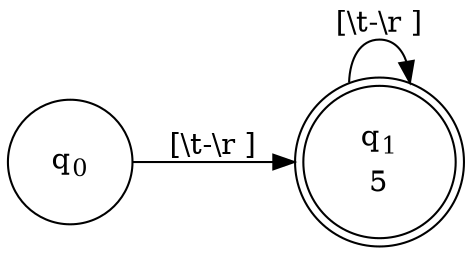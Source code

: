 digraph FFA {
rankdir=LR
node [shape=circle]
q0->q1 [label="[\\t-\\r ]"]
q1->q1 [label="[\\t-\\r ]"]
q0 [label=<<TABLE BORDER="0"><TR><TD>q<SUB>0</SUB></TD></TR></TABLE>>]
q1 [label=<<TABLE BORDER="0"><TR><TD>q<SUB>1</SUB></TD></TR><TR><TD>5</TD></TR></TABLE>>,shape=doublecircle]
q1,q1 [shape=doublecircle]
}
